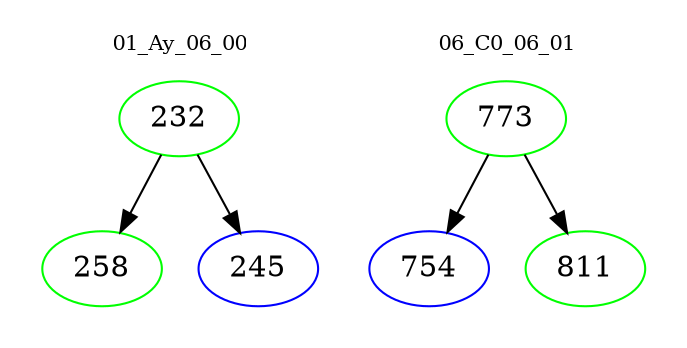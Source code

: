digraph{
subgraph cluster_0 {
color = white
label = "01_Ay_06_00";
fontsize=10;
T0_232 [label="232", color="green"]
T0_232 -> T0_258 [color="black"]
T0_258 [label="258", color="green"]
T0_232 -> T0_245 [color="black"]
T0_245 [label="245", color="blue"]
}
subgraph cluster_1 {
color = white
label = "06_C0_06_01";
fontsize=10;
T1_773 [label="773", color="green"]
T1_773 -> T1_754 [color="black"]
T1_754 [label="754", color="blue"]
T1_773 -> T1_811 [color="black"]
T1_811 [label="811", color="green"]
}
}
